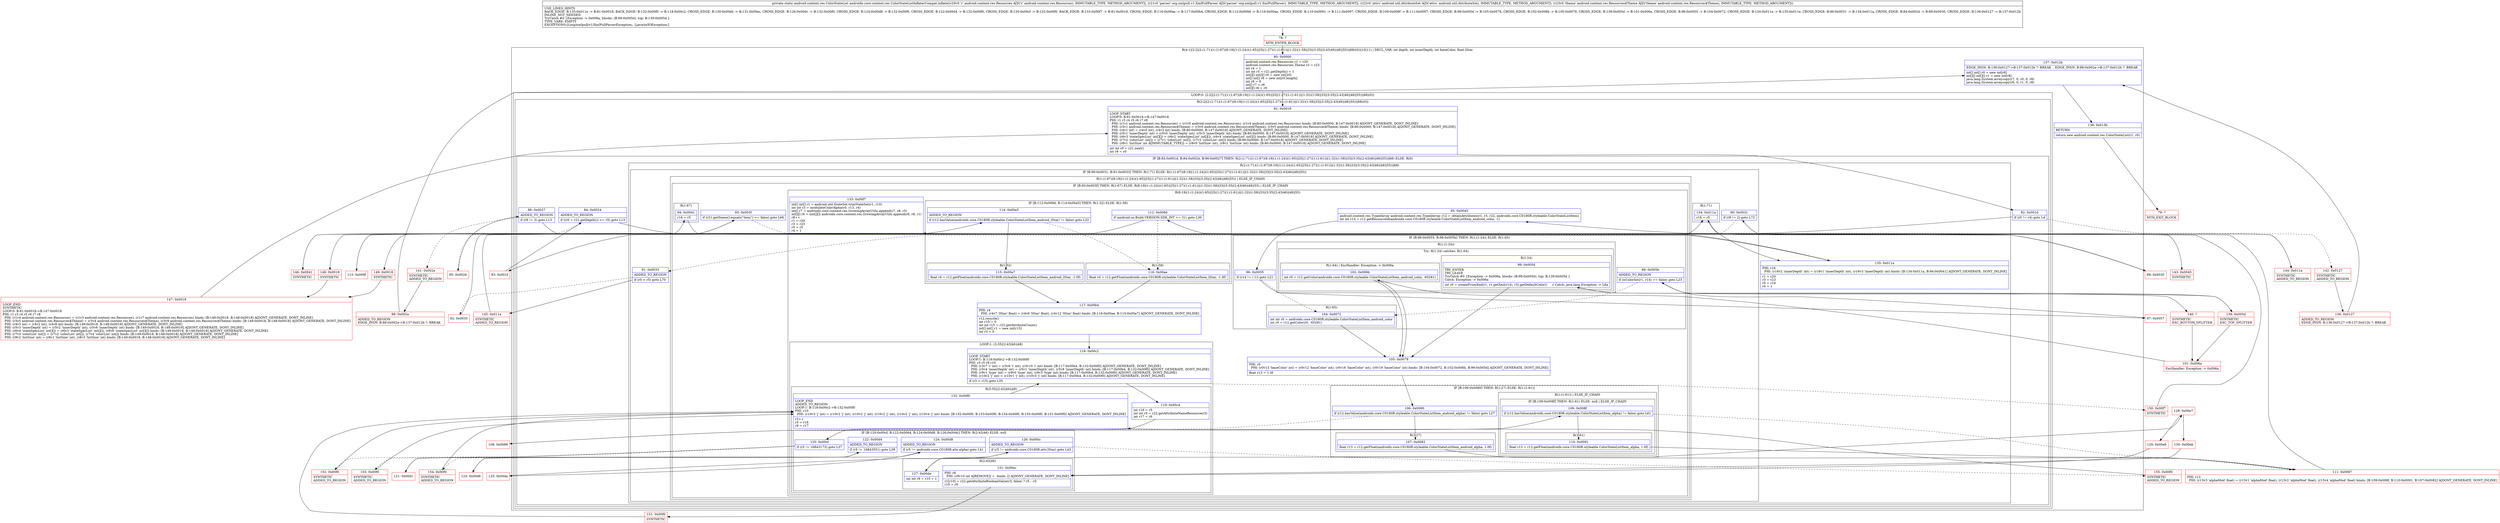 digraph "CFG forandroidx.core.content.res.ColorStateListInflaterCompat.inflate(Landroid\/content\/res\/Resources;Lorg\/xmlpull\/v1\/XmlPullParser;Landroid\/util\/AttributeSet;Landroid\/content\/res\/Resources$Theme;)Landroid\/content\/res\/ColorStateList;" {
subgraph cluster_Region_925822389 {
label = "R(4:1|(2:2|(2:(1:71)(1:(1:67)(8:19|(1:(1:24))(1:65)|25|(1:27)(1:(1:61))|(1:32)(1:58)|33|(3:35|(2:43|46)|48)|55))|68)(0))|10|11) | DECL_VAR: int depth, int innerDepth, int baseColor, float lStar\l";
node [shape=record,color=blue];
Node_80 [shape=record,label="{80\:\ 0x0000|android.content.res.Resources r1 = r20\landroid.content.res.Resources.Theme r3 = r23\lint r4 = 1\lint int r5 = r21.getDepth() + 1\lint[][] int[][] r0 = new int[20]\lint[] int[] r6 = new int[r0.length]\lint r8 = 0\lint[] r7 = r6\lint[][] r6 = r0\l}"];
subgraph cluster_LoopRegion_1851416864 {
label = "LOOP:0: (2:2|(2:(1:71)(1:(1:67)(8:19|(1:(1:24))(1:65)|25|(1:27)(1:(1:61))|(1:32)(1:58)|33|(3:35|(2:43|46)|48)|55))|68)(0))";
node [shape=record,color=blue];
subgraph cluster_Region_794800435 {
label = "R(2:2|(2:(1:71)(1:(1:67)(8:19|(1:(1:24))(1:65)|25|(1:27)(1:(1:61))|(1:32)(1:58)|33|(3:35|(2:43|46)|48)|55))|68)(0))";
node [shape=record,color=blue];
Node_81 [shape=record,label="{81\:\ 0x0018|LOOP_START\lLOOP:0: B:81:0x0018\-\>B:147:0x0018\lPHI: r1 r3 r4 r5 r6 r7 r8 \l  PHI: (r1v1 android.content.res.Resources) = (r1v0 android.content.res.Resources), (r1v4 android.content.res.Resources) binds: [B:80:0x0000, B:147:0x0018] A[DONT_GENERATE, DONT_INLINE]\l  PHI: (r3v1 android.content.res.Resources$Theme) = (r3v0 android.content.res.Resources$Theme), (r3v5 android.content.res.Resources$Theme) binds: [B:80:0x0000, B:147:0x0018] A[DONT_GENERATE, DONT_INLINE]\l  PHI: (r4v1 int) = (r4v0 int), (r4v3 int) binds: [B:80:0x0000, B:147:0x0018] A[DONT_GENERATE, DONT_INLINE]\l  PHI: (r5v1 'innerDepth' int) = (r5v0 'innerDepth' int), (r5v3 'innerDepth' int) binds: [B:80:0x0000, B:147:0x0018] A[DONT_GENERATE, DONT_INLINE]\l  PHI: (r6v3 'stateSpecList' int[][]) = (r6v2 'stateSpecList' int[][]), (r6v4 'stateSpecList' int[][]) binds: [B:80:0x0000, B:147:0x0018] A[DONT_GENERATE, DONT_INLINE]\l  PHI: (r7v2 'colorList' int[]) = (r7v1 'colorList' int[]), (r7v3 'colorList' int[]) binds: [B:80:0x0000, B:147:0x0018] A[DONT_GENERATE, DONT_INLINE]\l  PHI: (r8v1 'listSize' int A[IMMUTABLE_TYPE]) = (r8v0 'listSize' int), (r8v2 'listSize' int) binds: [B:80:0x0000, B:147:0x0018] A[DONT_GENERATE, DONT_INLINE]\l|int int r0 = r21.next()\lint r9 = r0\l}"];
subgraph cluster_IfRegion_479972618 {
label = "IF [B:82:0x001d, B:84:0x0024, B:86:0x0027] THEN: R(2:(1:71)(1:(1:67)(8:19|(1:(1:24))(1:65)|25|(1:27)(1:(1:61))|(1:32)(1:58)|33|(3:35|(2:43|46)|48)|55))|68) ELSE: R(0)";
node [shape=record,color=blue];
Node_82 [shape=record,label="{82\:\ 0x001d|if (r0 != r4) goto L4\l}"];
Node_84 [shape=record,label="{84\:\ 0x0024|ADDED_TO_REGION\l|if ((r0 = r21.getDepth()) \>= r5) goto L13\l}"];
Node_86 [shape=record,label="{86\:\ 0x0027|ADDED_TO_REGION\l|if (r9 != 3) goto L13\l}"];
subgraph cluster_Region_1464069352 {
label = "R(2:(1:71)(1:(1:67)(8:19|(1:(1:24))(1:65)|25|(1:27)(1:(1:61))|(1:32)(1:58)|33|(3:35|(2:43|46)|48)|55))|68)";
node [shape=record,color=blue];
subgraph cluster_IfRegion_236566116 {
label = "IF [B:90:0x0031, B:91:0x0033] THEN: R(1:71) ELSE: R(1:(1:67)(8:19|(1:(1:24))(1:65)|25|(1:27)(1:(1:61))|(1:32)(1:58)|33|(3:35|(2:43|46)|48)|55))";
node [shape=record,color=blue];
Node_90 [shape=record,label="{90\:\ 0x0031|if (r9 != 2) goto L72\l}"];
Node_91 [shape=record,label="{91\:\ 0x0033|ADDED_TO_REGION\l|if (r0 \> r5) goto L70\l}"];
subgraph cluster_Region_1618895272 {
label = "R(1:71)";
node [shape=record,color=blue];
Node_134 [shape=record,label="{134\:\ 0x011a|r16 = r5\l}"];
}
subgraph cluster_Region_1464253686 {
label = "R(1:(1:67)(8:19|(1:(1:24))(1:65)|25|(1:27)(1:(1:61))|(1:32)(1:58)|33|(3:35|(2:43|46)|48)|55)) | ELSE_IF_CHAIN\l";
node [shape=record,color=blue];
subgraph cluster_IfRegion_1968339798 {
label = "IF [B:93:0x003f] THEN: R(1:67) ELSE: R(8:19|(1:(1:24))(1:65)|25|(1:27)(1:(1:61))|(1:32)(1:58)|33|(3:35|(2:43|46)|48)|55) | ELSE_IF_CHAIN\l";
node [shape=record,color=blue];
Node_93 [shape=record,label="{93\:\ 0x003f|if (r21.getName().equals(\"item\") == false) goto L66\l}"];
subgraph cluster_Region_583992112 {
label = "R(1:67)";
node [shape=record,color=blue];
Node_94 [shape=record,label="{94\:\ 0x0041|r16 = r5\l}"];
}
subgraph cluster_Region_1637393452 {
label = "R(8:19|(1:(1:24))(1:65)|25|(1:27)(1:(1:61))|(1:32)(1:58)|33|(3:35|(2:43|46)|48)|55)";
node [shape=record,color=blue];
Node_95 [shape=record,label="{95\:\ 0x0045|android.content.res.TypedArray android.content.res.TypedArray r12 = obtainAttributes(r1, r3, r22, androidx.core.C0180R.styleable.ColorStateListItem)\lint int r14 = r12.getResourceId(androidx.core.C0180R.styleable.ColorStateListItem_android_color, \-1)\l}"];
subgraph cluster_IfRegion_351554494 {
label = "IF [B:96:0x0055, B:98:0x005b] THEN: R(1:(1:24)) ELSE: R(1:65)";
node [shape=record,color=blue];
Node_96 [shape=record,label="{96\:\ 0x0055|if (r14 != (\-1)) goto L21\l}"];
Node_98 [shape=record,label="{98\:\ 0x005b|ADDED_TO_REGION\l|if (isColorInt(r1, r14) == false) goto L23\l}"];
subgraph cluster_Region_931608991 {
label = "R(1:(1:24))";
node [shape=record,color=blue];
subgraph cluster_TryCatchRegion_174660910 {
label = "Try: R(1:24) catches: R(1:64)";
node [shape=record,color=blue];
subgraph cluster_Region_1425498064 {
label = "R(1:24)";
node [shape=record,color=blue];
Node_99 [shape=record,label="{99\:\ 0x005d|TRY_ENTER\lTRY_LEAVE\lTryCatch #0 \{Exception \-\> 0x006a, blocks: (B:99:0x005d), top: B:139:0x005d \}\lCatch: Exception \-\> 0x006a\l|int r0 = createFromXml(r1, r1.getXml(r14), r3).getDefaultColor()     \/\/ Catch: java.lang.Exception \-\> L6a\l}"];
}
subgraph cluster_Region_1815513130 {
label = "R(1:64) | ExcHandler: Exception \-\> 0x006a\l";
node [shape=record,color=blue];
Node_102 [shape=record,label="{102\:\ 0x006b|int r0 = r12.getColor(androidx.core.C0180R.styleable.ColorStateListItem_android_color, \-65281)\l}"];
}
}
}
subgraph cluster_Region_2144782117 {
label = "R(1:65)";
node [shape=record,color=blue];
Node_104 [shape=record,label="{104\:\ 0x0072|int int r0 = androidx.core.C0180R.styleable.ColorStateListItem_android_color\lint r0 = r12.getColor(r0, \-65281)\l}"];
}
}
Node_105 [shape=record,label="{105\:\ 0x0078|PHI: r0 \l  PHI: (r0v13 'baseColor' int) = (r0v12 'baseColor' int), (r0v16 'baseColor' int), (r0v19 'baseColor' int) binds: [B:104:0x0072, B:102:0x006b, B:99:0x005d] A[DONT_GENERATE, DONT_INLINE]\l|float r13 = 1.0f\l}"];
subgraph cluster_IfRegion_626695532 {
label = "IF [B:106:0x0080] THEN: R(1:27) ELSE: R(1:(1:61))";
node [shape=record,color=blue];
Node_106 [shape=record,label="{106\:\ 0x0080|if (r12.hasValue(androidx.core.C0180R.styleable.ColorStateListItem_android_alpha) != false) goto L27\l}"];
subgraph cluster_Region_2002675421 {
label = "R(1:27)";
node [shape=record,color=blue];
Node_107 [shape=record,label="{107\:\ 0x0082|float r13 = r12.getFloat(androidx.core.C0180R.styleable.ColorStateListItem_android_alpha, 1.0f)\l}"];
}
subgraph cluster_Region_1756017049 {
label = "R(1:(1:61)) | ELSE_IF_CHAIN\l";
node [shape=record,color=blue];
subgraph cluster_IfRegion_795989956 {
label = "IF [B:109:0x008f] THEN: R(1:61) ELSE: null | ELSE_IF_CHAIN\l";
node [shape=record,color=blue];
Node_109 [shape=record,label="{109\:\ 0x008f|if (r12.hasValue(androidx.core.C0180R.styleable.ColorStateListItem_alpha) != false) goto L61\l}"];
subgraph cluster_Region_1717027552 {
label = "R(1:61)";
node [shape=record,color=blue];
Node_110 [shape=record,label="{110\:\ 0x0091|float r13 = r12.getFloat(androidx.core.C0180R.styleable.ColorStateListItem_alpha, 1.0f)\l}"];
}
}
}
}
subgraph cluster_IfRegion_387416763 {
label = "IF [B:112:0x009d, B:114:0x00a5] THEN: R(1:32) ELSE: R(1:58)";
node [shape=record,color=blue];
Node_112 [shape=record,label="{112\:\ 0x009d|if (android.os.Build.VERSION.SDK_INT \>= 31) goto L30\l}"];
Node_114 [shape=record,label="{114\:\ 0x00a5|ADDED_TO_REGION\l|if (r12.hasValue(androidx.core.C0180R.styleable.ColorStateListItem_android_lStar) != false) goto L32\l}"];
subgraph cluster_Region_326858250 {
label = "R(1:32)";
node [shape=record,color=blue];
Node_115 [shape=record,label="{115\:\ 0x00a7|float r4 = r12.getFloat(androidx.core.C0180R.styleable.ColorStateListItem_android_lStar, \-1.0f)\l}"];
}
subgraph cluster_Region_848649302 {
label = "R(1:58)";
node [shape=record,color=blue];
Node_116 [shape=record,label="{116\:\ 0x00ae|float r4 = r12.getFloat(androidx.core.C0180R.styleable.ColorStateListItem_lStar, \-1.0f)\l}"];
}
}
Node_117 [shape=record,label="{117\:\ 0x00b4|PHI: r4 \l  PHI: (r4v7 'lStar' float) = (r4v6 'lStar' float), (r4v12 'lStar' float) binds: [B:116:0x00ae, B:115:0x00a7] A[DONT_GENERATE, DONT_INLINE]\l|r12.recycle()\lint r10 = 0\lint int r15 = r22.getAttributeCount()\lint[] int[] r1 = new int[r15]\lint r3 = 0\l}"];
subgraph cluster_LoopRegion_1092918662 {
label = "LOOP:1: (3:35|(2:43|46)|48)";
node [shape=record,color=blue];
Node_118 [shape=record,label="{118\:\ 0x00c2|LOOP_START\lLOOP:1: B:118:0x00c2\-\>B:132:0x00f0\lPHI: r3 r5 r9 r10 \l  PHI: (r3v7 'i' int) = (r3v6 'i' int), (r3v10 'i' int) binds: [B:117:0x00b4, B:132:0x00f0] A[DONT_GENERATE, DONT_INLINE]\l  PHI: (r5v4 'innerDepth' int) = (r5v1 'innerDepth' int), (r5v8 'innerDepth' int) binds: [B:117:0x00b4, B:132:0x00f0] A[DONT_GENERATE, DONT_INLINE]\l  PHI: (r9v1 'type' int) = (r9v0 'type' int), (r9v3 'type' int) binds: [B:117:0x00b4, B:132:0x00f0] A[DONT_GENERATE, DONT_INLINE]\l  PHI: (r10v2 'j' int) = (r10v1 'j' int), (r10v3 'j' int) binds: [B:117:0x00b4, B:132:0x00f0] A[DONT_GENERATE, DONT_INLINE]\l|if (r3 \< r15) goto L35\l}"];
subgraph cluster_Region_948347761 {
label = "R(3:35|(2:43|46)|48)";
node [shape=record,color=blue];
Node_119 [shape=record,label="{119\:\ 0x00c4|int r16 = r5\lint int r5 = r22.getAttributeNameResource(r3)\lint r17 = r9\l}"];
subgraph cluster_IfRegion_161970318 {
label = "IF [B:120:0x00cf, B:122:0x00d4, B:124:0x00d8, B:126:0x00dc] THEN: R(2:43|46) ELSE: null";
node [shape=record,color=blue];
Node_120 [shape=record,label="{120\:\ 0x00cf|if (r5 != 16843173) goto L37\l}"];
Node_122 [shape=record,label="{122\:\ 0x00d4|ADDED_TO_REGION\l|if (r5 != 16843551) goto L39\l}"];
Node_124 [shape=record,label="{124\:\ 0x00d8|ADDED_TO_REGION\l|if (r5 != androidx.core.C0180R.attr.alpha) goto L41\l}"];
Node_126 [shape=record,label="{126\:\ 0x00dc|ADDED_TO_REGION\l|if (r5 != androidx.core.C0180R.attr.lStar) goto L43\l}"];
subgraph cluster_Region_1779288102 {
label = "R(2:43|46)";
node [shape=record,color=blue];
Node_127 [shape=record,label="{127\:\ 0x00de|int int r9 = r10 + 1\l}"];
Node_131 [shape=record,label="{131\:\ 0x00ec|PHI: r9 \l  PHI: (r9v10 int A[REMOVE]) =  binds: [] A[DONT_GENERATE, DONT_INLINE]\l|r1[r10] = r22.getAttributeBooleanValue(r3, false) ? r5 : \-r5\lr10 = r9\l}"];
}
}
Node_132 [shape=record,label="{132\:\ 0x00f0|LOOP_END\lADDED_TO_REGION\lLOOP:1: B:118:0x00c2\-\>B:132:0x00f0\lPHI: r10 \l  PHI: (r10v3 'j' int) = (r10v2 'j' int), (r10v2 'j' int), (r10v2 'j' int), (r10v2 'j' int), (r10v4 'j' int) binds: [B:152:0x00f0, B:153:0x00f0, B:154:0x00f0, B:155:0x00f0, B:151:0x00f0] A[DONT_GENERATE, DONT_INLINE]\l|r3++\lr5 = r16\lr9 = r17\l}"];
}
}
Node_133 [shape=record,label="{133\:\ 0x00f7|int[] int[] r1 = android.util.StateSet.trimStateSet(r1, r10)\lint int r3 = modulateColorAlpha(r0, r13, r4)\lint[] r7 = androidx.core.content.res.GrowingArrayUtils.append(r7, r8, r3)\lint[][] r6 = (int[][]) androidx.core.content.res.GrowingArrayUtils.append(r6, r8, r1)\lr8++\lr1 = r20\lr3 = r23\lr5 = r5\lr4 = 1\l}"];
}
}
}
}
Node_135 [shape=record,label="{135\:\ 0x011e|PHI: r16 \l  PHI: (r16v2 'innerDepth' int) = (r16v1 'innerDepth' int), (r16v3 'innerDepth' int) binds: [B:134:0x011a, B:94:0x0041] A[DONT_GENERATE, DONT_INLINE]\l|r1 = r20\lr3 = r23\lr5 = r16\lr4 = 1\l}"];
}
subgraph cluster_Region_247791377 {
label = "R(0)";
node [shape=record,color=blue];
}
}
}
}
Node_137 [shape=record,label="{137\:\ 0x012b|EDGE_INSN: B:136:0x0127\-\>B:137:0x012b ?: BREAK  , EDGE_INSN: B:88:0x002a\-\>B:137:0x012b ?: BREAK  \l|int[] int[] r0 = new int[r8]\lint[][] int[][] r1 = new int[r8]\ljava.lang.System.arraycopy(r7, 0, r0, 0, r8)\ljava.lang.System.arraycopy(r6, 0, r1, 0, r8)\l}"];
Node_138 [shape=record,label="{138\:\ 0x013b|RETURN\l|return new android.content.res.ColorStateList(r1, r0)\l}"];
}
subgraph cluster_Region_1815513130 {
label = "R(1:64) | ExcHandler: Exception \-\> 0x006a\l";
node [shape=record,color=blue];
Node_102 [shape=record,label="{102\:\ 0x006b|int r0 = r12.getColor(androidx.core.C0180R.styleable.ColorStateListItem_android_color, \-65281)\l}"];
}
Node_78 [shape=record,color=red,label="{78\:\ ?|MTH_ENTER_BLOCK\l}"];
Node_83 [shape=record,color=red,label="{83\:\ 0x001f}"];
Node_85 [shape=record,color=red,label="{85\:\ 0x0026}"];
Node_141 [shape=record,color=red,label="{141\:\ 0x002a|SYNTHETIC\lADDED_TO_REGION\l}"];
Node_88 [shape=record,color=red,label="{88\:\ 0x002a|ADDED_TO_REGION\lEDGE_INSN: B:88:0x002a\-\>B:137:0x012b ?: BREAK  \l}"];
Node_79 [shape=record,color=red,label="{79\:\ ?|MTH_EXIT_BLOCK\l}"];
Node_89 [shape=record,color=red,label="{89\:\ 0x0030}"];
Node_92 [shape=record,color=red,label="{92\:\ 0x0035}"];
Node_143 [shape=record,color=red,label="{143\:\ 0x0045|SYNTHETIC\l}"];
Node_97 [shape=record,color=red,label="{97\:\ 0x0057}"];
Node_139 [shape=record,color=red,label="{139\:\ 0x005d|SYNTHETIC\lEXC_TOP_SPLITTER\l}"];
Node_111 [shape=record,color=red,label="{111\:\ 0x0097|PHI: r13 \l  PHI: (r13v3 'alphaMod' float) = (r13v1 'alphaMod' float), (r13v2 'alphaMod' float), (r13v4 'alphaMod' float) binds: [B:109:0x008f, B:110:0x0091, B:107:0x0082] A[DONT_GENERATE, DONT_INLINE]\l}"];
Node_113 [shape=record,color=red,label="{113\:\ 0x009f}"];
Node_121 [shape=record,color=red,label="{121\:\ 0x00d1}"];
Node_123 [shape=record,color=red,label="{123\:\ 0x00d6}"];
Node_125 [shape=record,color=red,label="{125\:\ 0x00da}"];
Node_128 [shape=record,color=red,label="{128\:\ 0x00e7}"];
Node_129 [shape=record,color=red,label="{129\:\ 0x00e9}"];
Node_151 [shape=record,color=red,label="{151\:\ 0x00f0|SYNTHETIC\l}"];
Node_130 [shape=record,color=red,label="{130\:\ 0x00eb}"];
Node_155 [shape=record,color=red,label="{155\:\ 0x00f0|SYNTHETIC\lADDED_TO_REGION\l}"];
Node_154 [shape=record,color=red,label="{154\:\ 0x00f0|SYNTHETIC\lADDED_TO_REGION\l}"];
Node_153 [shape=record,color=red,label="{153\:\ 0x00f0|SYNTHETIC\lADDED_TO_REGION\l}"];
Node_152 [shape=record,color=red,label="{152\:\ 0x00f0|SYNTHETIC\lADDED_TO_REGION\l}"];
Node_150 [shape=record,color=red,label="{150\:\ 0x00f7|SYNTHETIC\l}"];
Node_148 [shape=record,color=red,label="{148\:\ 0x0018|SYNTHETIC\l}"];
Node_147 [shape=record,color=red,label="{147\:\ 0x0018|LOOP_END\lSYNTHETIC\lLOOP:0: B:81:0x0018\-\>B:147:0x0018\lPHI: r1 r3 r4 r5 r6 r7 r8 \l  PHI: (r1v4 android.content.res.Resources) = (r1v3 android.content.res.Resources), (r1v7 android.content.res.Resources) binds: [B:149:0x0018, B:148:0x0018] A[DONT_GENERATE, DONT_INLINE]\l  PHI: (r3v5 android.content.res.Resources$Theme) = (r3v4 android.content.res.Resources$Theme), (r3v9 android.content.res.Resources$Theme) binds: [B:149:0x0018, B:148:0x0018] A[DONT_GENERATE, DONT_INLINE]\l  PHI: (r4v3 int) = (r4v2 int), (r4v8 int) binds: [B:149:0x0018, B:148:0x0018] A[DONT_GENERATE, DONT_INLINE]\l  PHI: (r5v3 'innerDepth' int) = (r5v2 'innerDepth' int), (r5v6 'innerDepth' int) binds: [B:149:0x0018, B:148:0x0018] A[DONT_GENERATE, DONT_INLINE]\l  PHI: (r6v4 'stateSpecList' int[][]) = (r6v3 'stateSpecList' int[][]), (r6v6 'stateSpecList' int[][]) binds: [B:149:0x0018, B:148:0x0018] A[DONT_GENERATE, DONT_INLINE]\l  PHI: (r7v3 'colorList' int[]) = (r7v2 'colorList' int[]), (r7v4 'colorList' int[]) binds: [B:149:0x0018, B:148:0x0018] A[DONT_GENERATE, DONT_INLINE]\l  PHI: (r8v2 'listSize' int) = (r8v1 'listSize' int), (r8v3 'listSize' int) binds: [B:149:0x0018, B:148:0x0018] A[DONT_GENERATE, DONT_INLINE]\l}"];
Node_108 [shape=record,color=red,label="{108\:\ 0x0089}"];
Node_140 [shape=record,color=red,label="{140\:\ ?|SYNTHETIC\lEXC_BOTTOM_SPLITTER\l}"];
Node_101 [shape=record,color=red,label="{101\:\ 0x006a|ExcHandler: Exception \-\> 0x006a\l}"];
Node_146 [shape=record,color=red,label="{146\:\ 0x0041|SYNTHETIC\l}"];
Node_149 [shape=record,color=red,label="{149\:\ 0x0018|SYNTHETIC\l}"];
Node_145 [shape=record,color=red,label="{145\:\ 0x011a|SYNTHETIC\lADDED_TO_REGION\l}"];
Node_144 [shape=record,color=red,label="{144\:\ 0x011a|SYNTHETIC\lADDED_TO_REGION\l}"];
Node_142 [shape=record,color=red,label="{142\:\ 0x0127|SYNTHETIC\lADDED_TO_REGION\l}"];
Node_136 [shape=record,color=red,label="{136\:\ 0x0127|ADDED_TO_REGION\lEDGE_INSN: B:136:0x0127\-\>B:137:0x012b ?: BREAK  \l}"];
MethodNode[shape=record,label="{private static android.content.res.ColorStateList androidx.core.content.res.ColorStateListInflaterCompat.inflate((r20v0 'r' android.content.res.Resources A[D('r' android.content.res.Resources), IMMUTABLE_TYPE, METHOD_ARGUMENT]), (r21v0 'parser' org.xmlpull.v1.XmlPullParser A[D('parser' org.xmlpull.v1.XmlPullParser), IMMUTABLE_TYPE, METHOD_ARGUMENT]), (r22v0 'attrs' android.util.AttributeSet A[D('attrs' android.util.AttributeSet), IMMUTABLE_TYPE, METHOD_ARGUMENT]), (r23v0 'theme' android.content.res.Resources$Theme A[D('theme' android.content.res.Resources$Theme), IMMUTABLE_TYPE, METHOD_ARGUMENT]))  | USE_LINES_HINTS\lBACK_EDGE: B:135:0x011e \-\> B:81:0x0018, BACK_EDGE: B:132:0x00f0 \-\> B:118:0x00c2, CROSS_EDGE: B:130:0x00eb \-\> B:131:0x00ec, CROSS_EDGE: B:126:0x00dc \-\> B:132:0x00f0, CROSS_EDGE: B:124:0x00d8 \-\> B:132:0x00f0, CROSS_EDGE: B:122:0x00d4 \-\> B:132:0x00f0, CROSS_EDGE: B:120:0x00cf \-\> B:132:0x00f0, BACK_EDGE: B:133:0x00f7 \-\> B:81:0x0018, CROSS_EDGE: B:116:0x00ae \-\> B:117:0x00b4, CROSS_EDGE: B:112:0x009d \-\> B:116:0x00ae, CROSS_EDGE: B:110:0x0091 \-\> B:111:0x0097, CROSS_EDGE: B:109:0x008f \-\> B:111:0x0097, CROSS_EDGE: B:99:0x005d \-\> B:105:0x0078, CROSS_EDGE: B:102:0x006b \-\> B:105:0x0078, CROSS_EDGE: B:139:0x005d \-\> B:101:0x006a, CROSS_EDGE: B:96:0x0055 \-\> B:104:0x0072, CROSS_EDGE: B:134:0x011a \-\> B:135:0x011e, CROSS_EDGE: B:90:0x0031 \-\> B:134:0x011a, CROSS_EDGE: B:84:0x0024 \-\> B:89:0x0030, CROSS_EDGE: B:136:0x0127 \-\> B:137:0x012b\lINLINE_NOT_NEEDED\lTryCatch #0 \{Exception \-\> 0x006a, blocks: (B:99:0x005d), top: B:139:0x005d \}\lTYPE_VARS: EMPTY\lEXCEPTIONS:[Lorg\/xmlpull\/v1\/XmlPullParserException;, Ljava\/io\/IOException;]\l}"];
MethodNode -> Node_78;Node_80 -> Node_81;
Node_81 -> Node_82;
Node_82 -> Node_83;
Node_82 -> Node_142[style=dashed];
Node_84 -> Node_85[style=dashed];
Node_84 -> Node_89;
Node_86 -> Node_89;
Node_86 -> Node_141[style=dashed];
Node_90 -> Node_91[style=dashed];
Node_90 -> Node_144;
Node_91 -> Node_92[style=dashed];
Node_91 -> Node_145;
Node_134 -> Node_135;
Node_93 -> Node_143[style=dashed];
Node_93 -> Node_146;
Node_94 -> Node_135;
Node_95 -> Node_96;
Node_96 -> Node_97;
Node_96 -> Node_104[style=dashed];
Node_98 -> Node_104[style=dashed];
Node_98 -> Node_139;
Node_99 -> Node_105;
Node_99 -> Node_140;
Node_102 -> Node_105;
Node_104 -> Node_105;
Node_105 -> Node_106;
Node_106 -> Node_107;
Node_106 -> Node_108[style=dashed];
Node_107 -> Node_111;
Node_109 -> Node_110;
Node_109 -> Node_111[style=dashed];
Node_110 -> Node_111;
Node_112 -> Node_113;
Node_112 -> Node_116[style=dashed];
Node_114 -> Node_115;
Node_114 -> Node_116[style=dashed];
Node_115 -> Node_117;
Node_116 -> Node_117;
Node_117 -> Node_118;
Node_118 -> Node_119;
Node_118 -> Node_150[style=dashed];
Node_119 -> Node_120;
Node_120 -> Node_121;
Node_120 -> Node_152[style=dashed];
Node_122 -> Node_123;
Node_122 -> Node_153[style=dashed];
Node_124 -> Node_125;
Node_124 -> Node_154[style=dashed];
Node_126 -> Node_127;
Node_126 -> Node_155[style=dashed];
Node_127 -> Node_128;
Node_131 -> Node_151;
Node_132 -> Node_118;
Node_133 -> Node_148;
Node_135 -> Node_149;
Node_137 -> Node_138;
Node_138 -> Node_79;
Node_102 -> Node_105;
Node_78 -> Node_80;
Node_83 -> Node_84;
Node_85 -> Node_86;
Node_141 -> Node_88;
Node_88 -> Node_137;
Node_89 -> Node_90;
Node_92 -> Node_93;
Node_143 -> Node_95;
Node_97 -> Node_98;
Node_139 -> Node_99;
Node_139 -> Node_101;
Node_111 -> Node_112;
Node_113 -> Node_114;
Node_121 -> Node_122;
Node_123 -> Node_124;
Node_125 -> Node_126;
Node_128 -> Node_129;
Node_128 -> Node_130;
Node_129 -> Node_131;
Node_151 -> Node_132;
Node_130 -> Node_131;
Node_155 -> Node_132;
Node_154 -> Node_132;
Node_153 -> Node_132;
Node_152 -> Node_132;
Node_150 -> Node_133;
Node_148 -> Node_147;
Node_147 -> Node_81;
Node_108 -> Node_109;
Node_140 -> Node_101;
Node_101 -> Node_102;
Node_146 -> Node_94;
Node_149 -> Node_147;
Node_145 -> Node_134;
Node_144 -> Node_134;
Node_142 -> Node_136;
Node_136 -> Node_137;
}

